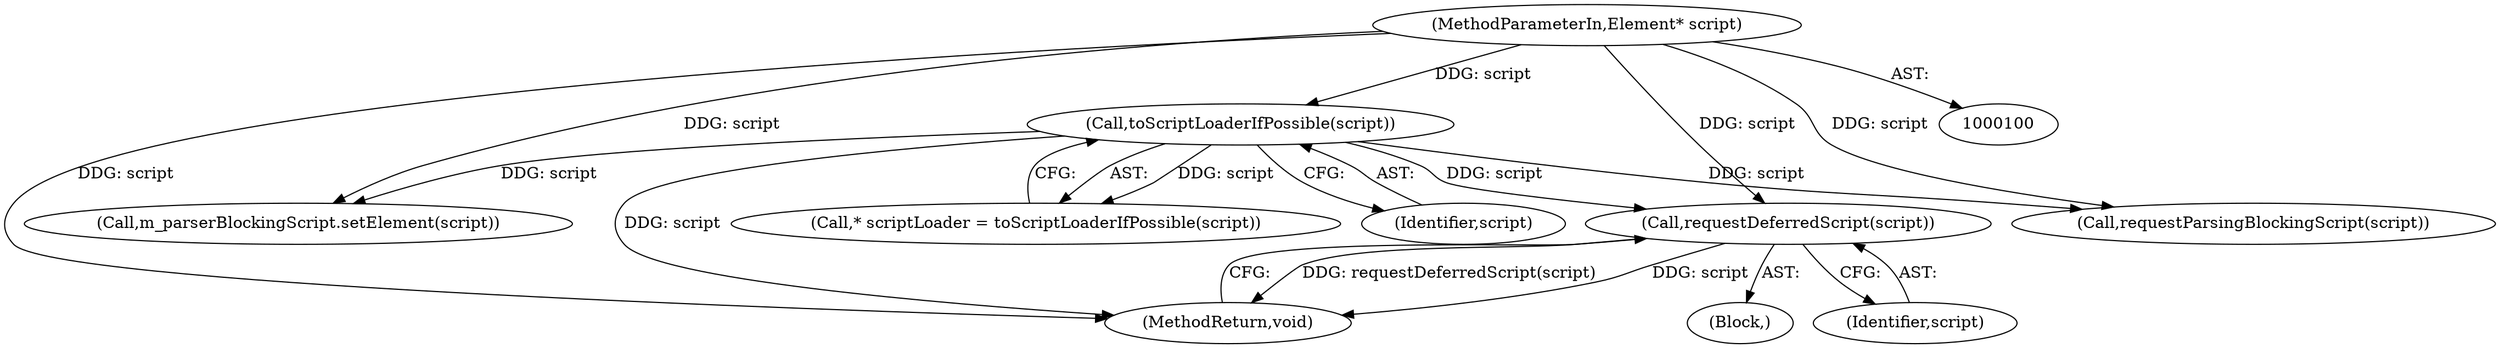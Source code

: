 digraph "0_Chrome_dff368031150a1033a1a3c913f8857679a0279be_3@pointer" {
"1000139" [label="(Call,requestDeferredScript(script))"];
"1000113" [label="(Call,toScriptLoaderIfPossible(script))"];
"1000101" [label="(MethodParameterIn,Element* script)"];
"1000150" [label="(Call,m_parserBlockingScript.setElement(script))"];
"1000113" [label="(Call,toScriptLoaderIfPossible(script))"];
"1000139" [label="(Call,requestDeferredScript(script))"];
"1000140" [label="(Identifier,script)"];
"1000161" [label="(Call,requestParsingBlockingScript(script))"];
"1000163" [label="(MethodReturn,void)"];
"1000111" [label="(Call,* scriptLoader = toScriptLoaderIfPossible(script))"];
"1000138" [label="(Block,)"];
"1000101" [label="(MethodParameterIn,Element* script)"];
"1000114" [label="(Identifier,script)"];
"1000139" -> "1000138"  [label="AST: "];
"1000139" -> "1000140"  [label="CFG: "];
"1000140" -> "1000139"  [label="AST: "];
"1000163" -> "1000139"  [label="CFG: "];
"1000139" -> "1000163"  [label="DDG: requestDeferredScript(script)"];
"1000139" -> "1000163"  [label="DDG: script"];
"1000113" -> "1000139"  [label="DDG: script"];
"1000101" -> "1000139"  [label="DDG: script"];
"1000113" -> "1000111"  [label="AST: "];
"1000113" -> "1000114"  [label="CFG: "];
"1000114" -> "1000113"  [label="AST: "];
"1000111" -> "1000113"  [label="CFG: "];
"1000113" -> "1000163"  [label="DDG: script"];
"1000113" -> "1000111"  [label="DDG: script"];
"1000101" -> "1000113"  [label="DDG: script"];
"1000113" -> "1000150"  [label="DDG: script"];
"1000113" -> "1000161"  [label="DDG: script"];
"1000101" -> "1000100"  [label="AST: "];
"1000101" -> "1000163"  [label="DDG: script"];
"1000101" -> "1000150"  [label="DDG: script"];
"1000101" -> "1000161"  [label="DDG: script"];
}
